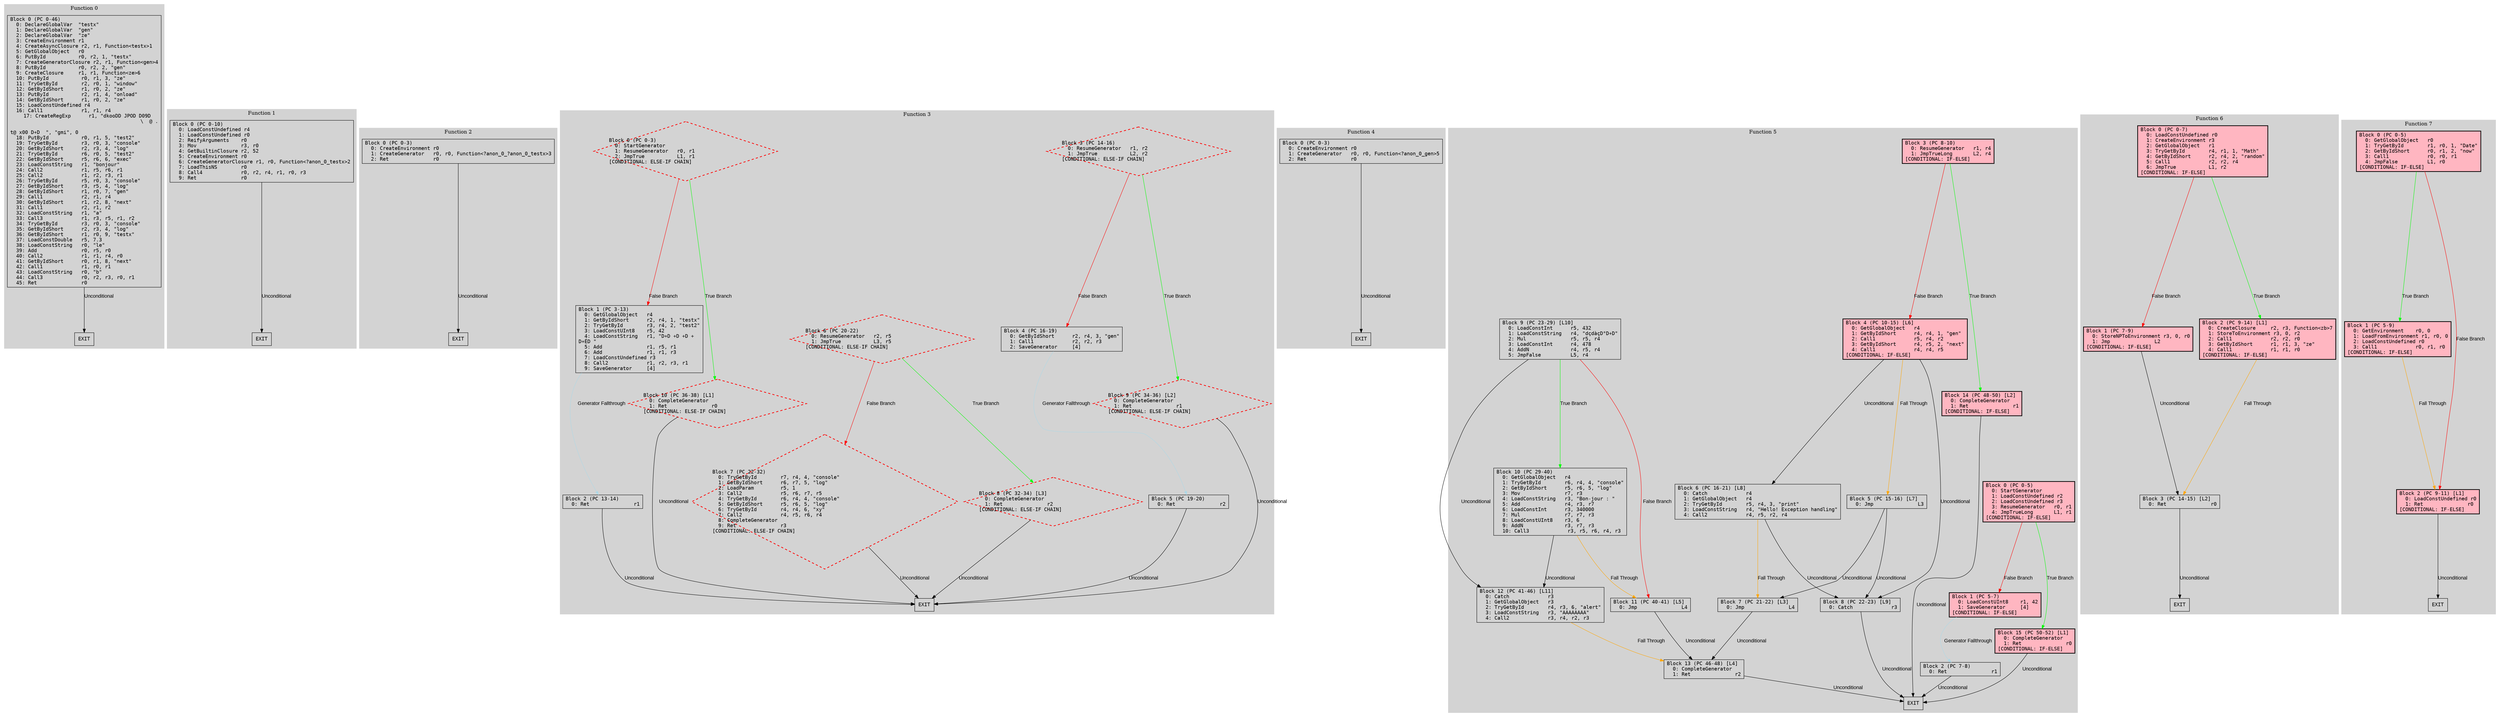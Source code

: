 digraph {
  rankdir=TB;
  node [shape=box, fontname="monospace"];
  edge [fontname="Arial"];

  subgraph cluster_function_0 {
    label = "Function 0";
    style = filled;
    color = lightgrey;

    edge [fontname="Arial"];

    f0_n0 [label="Block 0 (PC 0-46)\l  0: DeclareGlobalVar  \"testx\"\l  1: DeclareGlobalVar  \"gen\"\l  2: DeclareGlobalVar  \"ze\"\l  3: CreateEnvironment r1\l  4: CreateAsyncClosure r2, r1, Function<testx>1\l  5: GetGlobalObject   r0\l  6: PutById           r0, r2, 1, \"testx\"\l  7: CreateGeneratorClosure r2, r1, Function<gen>4\l  8: PutById           r0, r2, 2, \"gen\"\l  9: CreateClosure     r1, r1, Function<ze>6\l  10: PutById           r0, r1, 3, \"ze\"\l  11: TryGetById        r2, r0, 1, \"window\"\l  12: GetByIdShort      r1, r0, 2, \"ze\"\l  13: PutById           r2, r1, 4, \"onload\"\l  14: GetByIdShort      r1, r0, 2, \"ze\"\l  15: LoadConstUndefined r4\l  16: Call1             r1, r1, r4\l  17: CreateRegExp      r1, \"dkooDD JPOD D09D\n\\  @ .\r\n\t@ \x00 D+D  \", \"gmi\", 0\l  18: PutById           r0, r1, 5, \"test2\"\l  19: TryGetById        r3, r0, 3, \"console\"\l  20: GetByIdShort      r2, r3, 4, \"log\"\l  21: TryGetById        r6, r0, 5, \"test2\"\l  22: GetByIdShort      r5, r6, 6, \"exec\"\l  23: LoadConstString   r1, \"bonjour\"\l  24: Call2             r1, r5, r6, r1\l  25: Call2             r1, r2, r3, r1\l  26: TryGetById        r5, r0, 3, \"console\"\l  27: GetByIdShort      r3, r5, 4, \"log\"\l  28: GetByIdShort      r1, r0, 7, \"gen\"\l  29: Call1             r2, r1, r4\l  30: GetByIdShort      r1, r2, 8, \"next\"\l  31: Call1             r2, r1, r2\l  32: LoadConstString   r1, \"a\"\l  33: Call3             r1, r3, r5, r1, r2\l  34: TryGetById        r3, r0, 3, \"console\"\l  35: GetByIdShort      r2, r3, 4, \"log\"\l  36: GetByIdShort      r1, r0, 9, \"testx\"\l  37: LoadConstDouble   r5, 7.3\l  38: LoadConstString   r0, \"le\"\l  39: Add               r0, r5, r0\l  40: Call2             r1, r1, r4, r0\l  41: GetByIdShort      r0, r1, 8, \"next\"\l  42: Call1             r1, r0, r1\l  43: LoadConstString   r0, \"b\"\l  44: Call3             r0, r2, r3, r0, r1\l  45: Ret               r0\l"]
    f0_n1 [style=filled, fillcolor=lightgray, label="EXIT"]

    f0_n0 -> f0_n1 [label="Unconditional", color=black]
  }

  subgraph cluster_function_1 {
    label = "Function 1";
    style = filled;
    color = lightgrey;

    edge [fontname="Arial"];

    f1_n0 [label="Block 0 (PC 0-10)\l  0: LoadConstUndefined r4\l  1: LoadConstUndefined r0\l  2: ReifyArguments    r0\l  3: Mov               r3, r0\l  4: GetBuiltinClosure r2, 52\l  5: CreateEnvironment r0\l  6: CreateGeneratorClosure r1, r0, Function<?anon_0_testx>2\l  7: LoadThisNS        r0\l  8: Call4             r0, r2, r4, r1, r0, r3\l  9: Ret               r0\l"]
    f1_n1 [style=filled, fillcolor=lightgray, label="EXIT"]

    f1_n0 -> f1_n1 [label="Unconditional", color=black]
  }

  subgraph cluster_function_2 {
    label = "Function 2";
    style = filled;
    color = lightgrey;

    edge [fontname="Arial"];

    f2_n0 [label="Block 0 (PC 0-3)\l  0: CreateEnvironment r0\l  1: CreateGenerator   r0, r0, Function<?anon_0_?anon_0_testx>3\l  2: Ret               r0\l"]
    f2_n1 [style=filled, fillcolor=lightgray, label="EXIT"]

    f2_n0 -> f2_n1 [label="Unconditional", color=black]
  }

  subgraph cluster_function_3 {
    label = "Function 3";
    style = filled;
    color = lightgrey;

    edge [fontname="Arial"];

    f3_n0 [style=filled, fillcolor="lightcoral", shape=diamond, penwidth=2, color=red, style=dashed, label="Block 0 (PC 0-3)\l  0: StartGenerator    \l  1: ResumeGenerator   r0, r1\l  2: JmpTrue           L1, r1\l[CONDITIONAL: ELSE-IF CHAIN]\l"]
    f3_n1 [label="Block 1 (PC 3-13)\l  0: GetGlobalObject   r4\l  1: GetByIdShort      r2, r4, 1, \"testx\"\l  2: TryGetById        r3, r4, 2, \"test2\"\l  3: LoadConstUInt8    r5, 42\l  4: LoadConstString   r1, \"D+D +D +D +\lD+ÉD \"\l  5: Add               r1, r5, r1\l  6: Add               r1, r1, r3\l  7: LoadConstUndefined r3\l  8: Call2             r1, r2, r3, r1\l  9: SaveGenerator     [4]\l"]
    f3_n2 [label="Block 2 (PC 13-14)\l  0: Ret               r1\l"]
    f3_n3 [style=filled, fillcolor="lightcoral", shape=diamond, penwidth=2, color=red, style=dashed, label="Block 3 (PC 14-16)\l  0: ResumeGenerator   r1, r2\l  1: JmpTrue           L2, r2\l[CONDITIONAL: ELSE-IF CHAIN]\l"]
    f3_n4 [label="Block 4 (PC 16-19)\l  0: GetByIdShort      r2, r4, 3, \"gen\"\l  1: Call1             r2, r2, r3\l  2: SaveGenerator     [4]\l"]
    f3_n5 [label="Block 5 (PC 19-20)\l  0: Ret               r2\l"]
    f3_n6 [style=filled, fillcolor="lightcoral", shape=diamond, penwidth=2, color=red, style=dashed, label="Block 6 (PC 20-22)\l  0: ResumeGenerator   r2, r5\l  1: JmpTrue           L3, r5\l[CONDITIONAL: ELSE-IF CHAIN]\l"]
    f3_n7 [style=filled, fillcolor="lightcoral", shape=diamond, penwidth=2, color=red, style=dashed, label="Block 7 (PC 22-32)\l  0: TryGetById        r7, r4, 4, \"console\"\l  1: GetByIdShort      r6, r7, 5, \"log\"\l  2: LoadParam         r5, 1\l  3: Call2             r5, r6, r7, r5\l  4: TryGetById        r6, r4, 4, \"console\"\l  5: GetByIdShort      r5, r6, 5, \"log\"\l  6: TryGetById        r4, r4, 6, \"xy\"\l  7: Call2             r4, r5, r6, r4\l  8: CompleteGenerator \l  9: Ret               r3\l[CONDITIONAL: ELSE-IF CHAIN]\l"]
    f3_n8 [style=filled, fillcolor="lightcoral", shape=diamond, penwidth=2, color=red, style=dashed, label="Block 8 (PC 32-34) [L3]\l  0: CompleteGenerator \l  1: Ret               r2\l[CONDITIONAL: ELSE-IF CHAIN]\l"]
    f3_n9 [style=filled, fillcolor="lightcoral", shape=diamond, penwidth=2, color=red, style=dashed, label="Block 9 (PC 34-36) [L2]\l  0: CompleteGenerator \l  1: Ret               r1\l[CONDITIONAL: ELSE-IF CHAIN]\l"]
    f3_n10 [style=filled, fillcolor="lightcoral", shape=diamond, penwidth=2, color=red, style=dashed, label="Block 10 (PC 36-38) [L1]\l  0: CompleteGenerator \l  1: Ret               r0\l[CONDITIONAL: ELSE-IF CHAIN]\l"]
    f3_n11 [style=filled, fillcolor=lightgray, label="EXIT"]

    f3_n0 -> f3_n10 [label="True Branch", color=green]
    f3_n0 -> f3_n1 [label="False Branch", color=red]
    f3_n1 -> f3_n2 [label="Generator Fallthrough", color=lightblue]
    f3_n2 -> f3_n11 [label="Unconditional", color=black]
    f3_n3 -> f3_n9 [label="True Branch", color=green]
    f3_n3 -> f3_n4 [label="False Branch", color=red]
    f3_n4 -> f3_n5 [label="Generator Fallthrough", color=lightblue]
    f3_n5 -> f3_n11 [label="Unconditional", color=black]
    f3_n6 -> f3_n8 [label="True Branch", color=green]
    f3_n6 -> f3_n7 [label="False Branch", color=red]
    f3_n7 -> f3_n11 [label="Unconditional", color=black]
    f3_n8 -> f3_n11 [label="Unconditional", color=black]
    f3_n9 -> f3_n11 [label="Unconditional", color=black]
    f3_n10 -> f3_n11 [label="Unconditional", color=black]

    // Analysis Legend
    // Conditional: ELSE-IF CHAIN
  }

  subgraph cluster_function_4 {
    label = "Function 4";
    style = filled;
    color = lightgrey;

    edge [fontname="Arial"];

    f4_n0 [label="Block 0 (PC 0-3)\l  0: CreateEnvironment r0\l  1: CreateGenerator   r0, r0, Function<?anon_0_gen>5\l  2: Ret               r0\l"]
    f4_n1 [style=filled, fillcolor=lightgray, label="EXIT"]

    f4_n0 -> f4_n1 [label="Unconditional", color=black]
  }

  subgraph cluster_function_5 {
    label = "Function 5";
    style = filled;
    color = lightgrey;

    edge [fontname="Arial"];

    f5_n0 [style=filled, fillcolor="lightpink", shape=box, penwidth=2, color=black, label="Block 0 (PC 0-5)\l  0: StartGenerator    \l  1: LoadConstUndefined r2\l  2: LoadConstUndefined r3\l  3: ResumeGenerator   r0, r1\l  4: JmpTrueLong       L1, r1\l[CONDITIONAL: IF-ELSE]\l"]
    f5_n1 [style=filled, fillcolor="lightpink", shape=box, penwidth=2, color=black, label="Block 1 (PC 5-7)\l  0: LoadConstUInt8    r1, 42\l  1: SaveGenerator     [4]\l[CONDITIONAL: IF-ELSE]\l"]
    f5_n2 [label="Block 2 (PC 7-8)\l  0: Ret               r1\l"]
    f5_n3 [style=filled, fillcolor="lightpink", shape=box, penwidth=2, color=black, label="Block 3 (PC 8-10)\l  0: ResumeGenerator   r1, r4\l  1: JmpTrueLong       L2, r4\l[CONDITIONAL: IF-ELSE]\l"]
    f5_n4 [style=filled, fillcolor="lightpink", shape=box, penwidth=2, color=black, label="Block 4 (PC 10-15) [L6]\l  0: GetGlobalObject   r4\l  1: GetByIdShort      r4, r4, 1, \"gen\"\l  2: Call1             r5, r4, r2\l  3: GetByIdShort      r4, r5, 2, \"next\"\l  4: Call1             r4, r4, r5\l[CONDITIONAL: IF-ELSE]\l"]
    f5_n5 [label="Block 5 (PC 15-16) [L7]\l  0: Jmp               L3\l"]
    f5_n6 [label="Block 6 (PC 16-21) [L8]\l  0: Catch             r4\l  1: GetGlobalObject   r4\l  2: TryGetById        r5, r4, 3, \"print\"\l  3: LoadConstString   r4, \"Hello! Exception handling\"\l  4: Call2             r4, r5, r2, r4\l"]
    f5_n7 [label="Block 7 (PC 21-22) [L3]\l  0: Jmp               L4\l"]
    f5_n8 [label="Block 8 (PC 22-23) [L9]\l  0: Catch             r3\l"]
    f5_n9 [label="Block 9 (PC 23-29) [L10]\l  0: LoadConstInt      r5, 432\l  1: LoadConstString   r4, \"dçdàçD°D+D\"\l  2: Mul               r5, r5, r4\l  3: LoadConstInt      r4, 478\l  4: AddN              r4, r5, r4\l  5: JmpFalse          L5, r4\l"]
    f5_n10 [label="Block 10 (PC 29-40)\l  0: GetGlobalObject   r4\l  1: TryGetById        r6, r4, 4, \"console\"\l  2: GetByIdShort      r5, r6, 5, \"log\"\l  3: Mov               r7, r3\l  4: LoadConstString   r3, \"Bon-jour : \"\l  5: Add               r4, r3, r7\l  6: LoadConstInt      r3, 340000\l  7: Mul               r7, r7, r3\l  8: LoadConstUInt8    r3, 6\l  9: AddN              r3, r7, r3\l  10: Call3             r3, r5, r6, r4, r3\l"]
    f5_n11 [label="Block 11 (PC 40-41) [L5]\l  0: Jmp               L4\l"]
    f5_n12 [label="Block 12 (PC 41-46) [L11]\l  0: Catch             r3\l  1: GetGlobalObject   r3\l  2: TryGetById        r4, r3, 6, \"alert\"\l  3: LoadConstString   r3, \"AAAAAAAA\"\l  4: Call2             r3, r4, r2, r3\l"]
    f5_n13 [label="Block 13 (PC 46-48) [L4]\l  0: CompleteGenerator \l  1: Ret               r2\l"]
    f5_n14 [style=filled, fillcolor="lightpink", shape=box, penwidth=2, color=black, label="Block 14 (PC 48-50) [L2]\l  0: CompleteGenerator \l  1: Ret               r1\l[CONDITIONAL: IF-ELSE]\l"]
    f5_n15 [style=filled, fillcolor="lightpink", shape=box, penwidth=2, color=black, label="Block 15 (PC 50-52) [L1]\l  0: CompleteGenerator \l  1: Ret               r0\l[CONDITIONAL: IF-ELSE]\l"]
    f5_n16 [style=filled, fillcolor=lightgray, label="EXIT"]

    f5_n0 -> f5_n15 [label="True Branch", color=green]
    f5_n0 -> f5_n1 [label="False Branch", color=red]
    f5_n1 -> f5_n2 [label="Generator Fallthrough", color=lightblue]
    f5_n2 -> f5_n16 [label="Unconditional", color=black]
    f5_n3 -> f5_n14 [label="True Branch", color=green]
    f5_n3 -> f5_n4 [label="False Branch", color=red]
    f5_n4 -> f5_n5 [label="Fall Through", color=orange]
    f5_n5 -> f5_n7 [label="Unconditional", color=black]
    f5_n6 -> f5_n7 [label="Fall Through", color=orange]
    f5_n7 -> f5_n13 [label="Unconditional", color=black]
    f5_n8 -> f5_n16 [label="Unconditional", color=black]
    f5_n9 -> f5_n11 [label="False Branch", color=red]
    f5_n9 -> f5_n10 [label="True Branch", color=green]
    f5_n10 -> f5_n11 [label="Fall Through", color=orange]
    f5_n11 -> f5_n13 [label="Unconditional", color=black]
    f5_n12 -> f5_n13 [label="Fall Through", color=orange]
    f5_n13 -> f5_n16 [label="Unconditional", color=black]
    f5_n14 -> f5_n16 [label="Unconditional", color=black]
    f5_n15 -> f5_n16 [label="Unconditional", color=black]
    f5_n4 -> f5_n6 [label="Unconditional", color=black]
    f5_n4 -> f5_n8 [label="Unconditional", color=black]
    f5_n5 -> f5_n8 [label="Unconditional", color=black]
    f5_n6 -> f5_n8 [label="Unconditional", color=black]
    f5_n9 -> f5_n12 [label="Unconditional", color=black]
    f5_n10 -> f5_n12 [label="Unconditional", color=black]

    // Analysis Legend
    // Conditional: IF-ELSE
  }

  subgraph cluster_function_6 {
    label = "Function 6";
    style = filled;
    color = lightgrey;

    edge [fontname="Arial"];

    f6_n0 [style=filled, fillcolor="lightpink", shape=box, penwidth=2, color=black, label="Block 0 (PC 0-7)\l  0: LoadConstUndefined r0\l  1: CreateEnvironment r3\l  2: GetGlobalObject   r1\l  3: TryGetById        r4, r1, 1, \"Math\"\l  4: GetByIdShort      r2, r4, 2, \"random\"\l  5: Call1             r2, r2, r4\l  6: JmpTrue           L1, r2\l[CONDITIONAL: IF-ELSE]\l"]
    f6_n1 [style=filled, fillcolor="lightpink", shape=box, penwidth=2, color=black, label="Block 1 (PC 7-9)\l  0: StoreNPToEnvironment r3, 0, r0\l  1: Jmp               L2\l[CONDITIONAL: IF-ELSE]\l"]
    f6_n2 [style=filled, fillcolor="lightpink", shape=box, penwidth=2, color=black, label="Block 2 (PC 9-14) [L1]\l  0: CreateClosure     r2, r3, Function<zb>7\l  1: StoreToEnvironment r3, 0, r2\l  2: Call1             r2, r2, r0\l  3: GetByIdShort      r1, r1, 3, \"ze\"\l  4: Call1             r1, r1, r0\l[CONDITIONAL: IF-ELSE]\l"]
    f6_n3 [label="Block 3 (PC 14-15) [L2]\l  0: Ret               r0\l"]
    f6_n4 [style=filled, fillcolor=lightgray, label="EXIT"]

    f6_n0 -> f6_n2 [label="True Branch", color=green]
    f6_n0 -> f6_n1 [label="False Branch", color=red]
    f6_n1 -> f6_n3 [label="Unconditional", color=black]
    f6_n2 -> f6_n3 [label="Fall Through", color=orange]
    f6_n3 -> f6_n4 [label="Unconditional", color=black]

    // Analysis Legend
    // Conditional: IF-ELSE
  }

  subgraph cluster_function_7 {
    label = "Function 7";
    style = filled;
    color = lightgrey;

    edge [fontname="Arial"];

    f7_n0 [style=filled, fillcolor="lightpink", shape=box, penwidth=2, color=black, label="Block 0 (PC 0-5)\l  0: GetGlobalObject   r0\l  1: TryGetById        r1, r0, 1, \"Date\"\l  2: GetByIdShort      r0, r1, 2, \"now\"\l  3: Call1             r0, r0, r1\l  4: JmpFalse          L1, r0\l[CONDITIONAL: IF-ELSE]\l"]
    f7_n1 [style=filled, fillcolor="lightpink", shape=box, penwidth=2, color=black, label="Block 1 (PC 5-9)\l  0: GetEnvironment    r0, 0\l  1: LoadFromEnvironment r1, r0, 0\l  2: LoadConstUndefined r0\l  3: Call1             r0, r1, r0\l[CONDITIONAL: IF-ELSE]\l"]
    f7_n2 [style=filled, fillcolor="lightpink", shape=box, penwidth=2, color=black, label="Block 2 (PC 9-11) [L1]\l  0: LoadConstUndefined r0\l  1: Ret               r0\l[CONDITIONAL: IF-ELSE]\l"]
    f7_n3 [style=filled, fillcolor=lightgray, label="EXIT"]

    f7_n0 -> f7_n2 [label="False Branch", color=red]
    f7_n0 -> f7_n1 [label="True Branch", color=green]
    f7_n1 -> f7_n2 [label="Fall Through", color=orange]
    f7_n2 -> f7_n3 [label="Unconditional", color=black]

    // Analysis Legend
    // Conditional: IF-ELSE
  }

}
